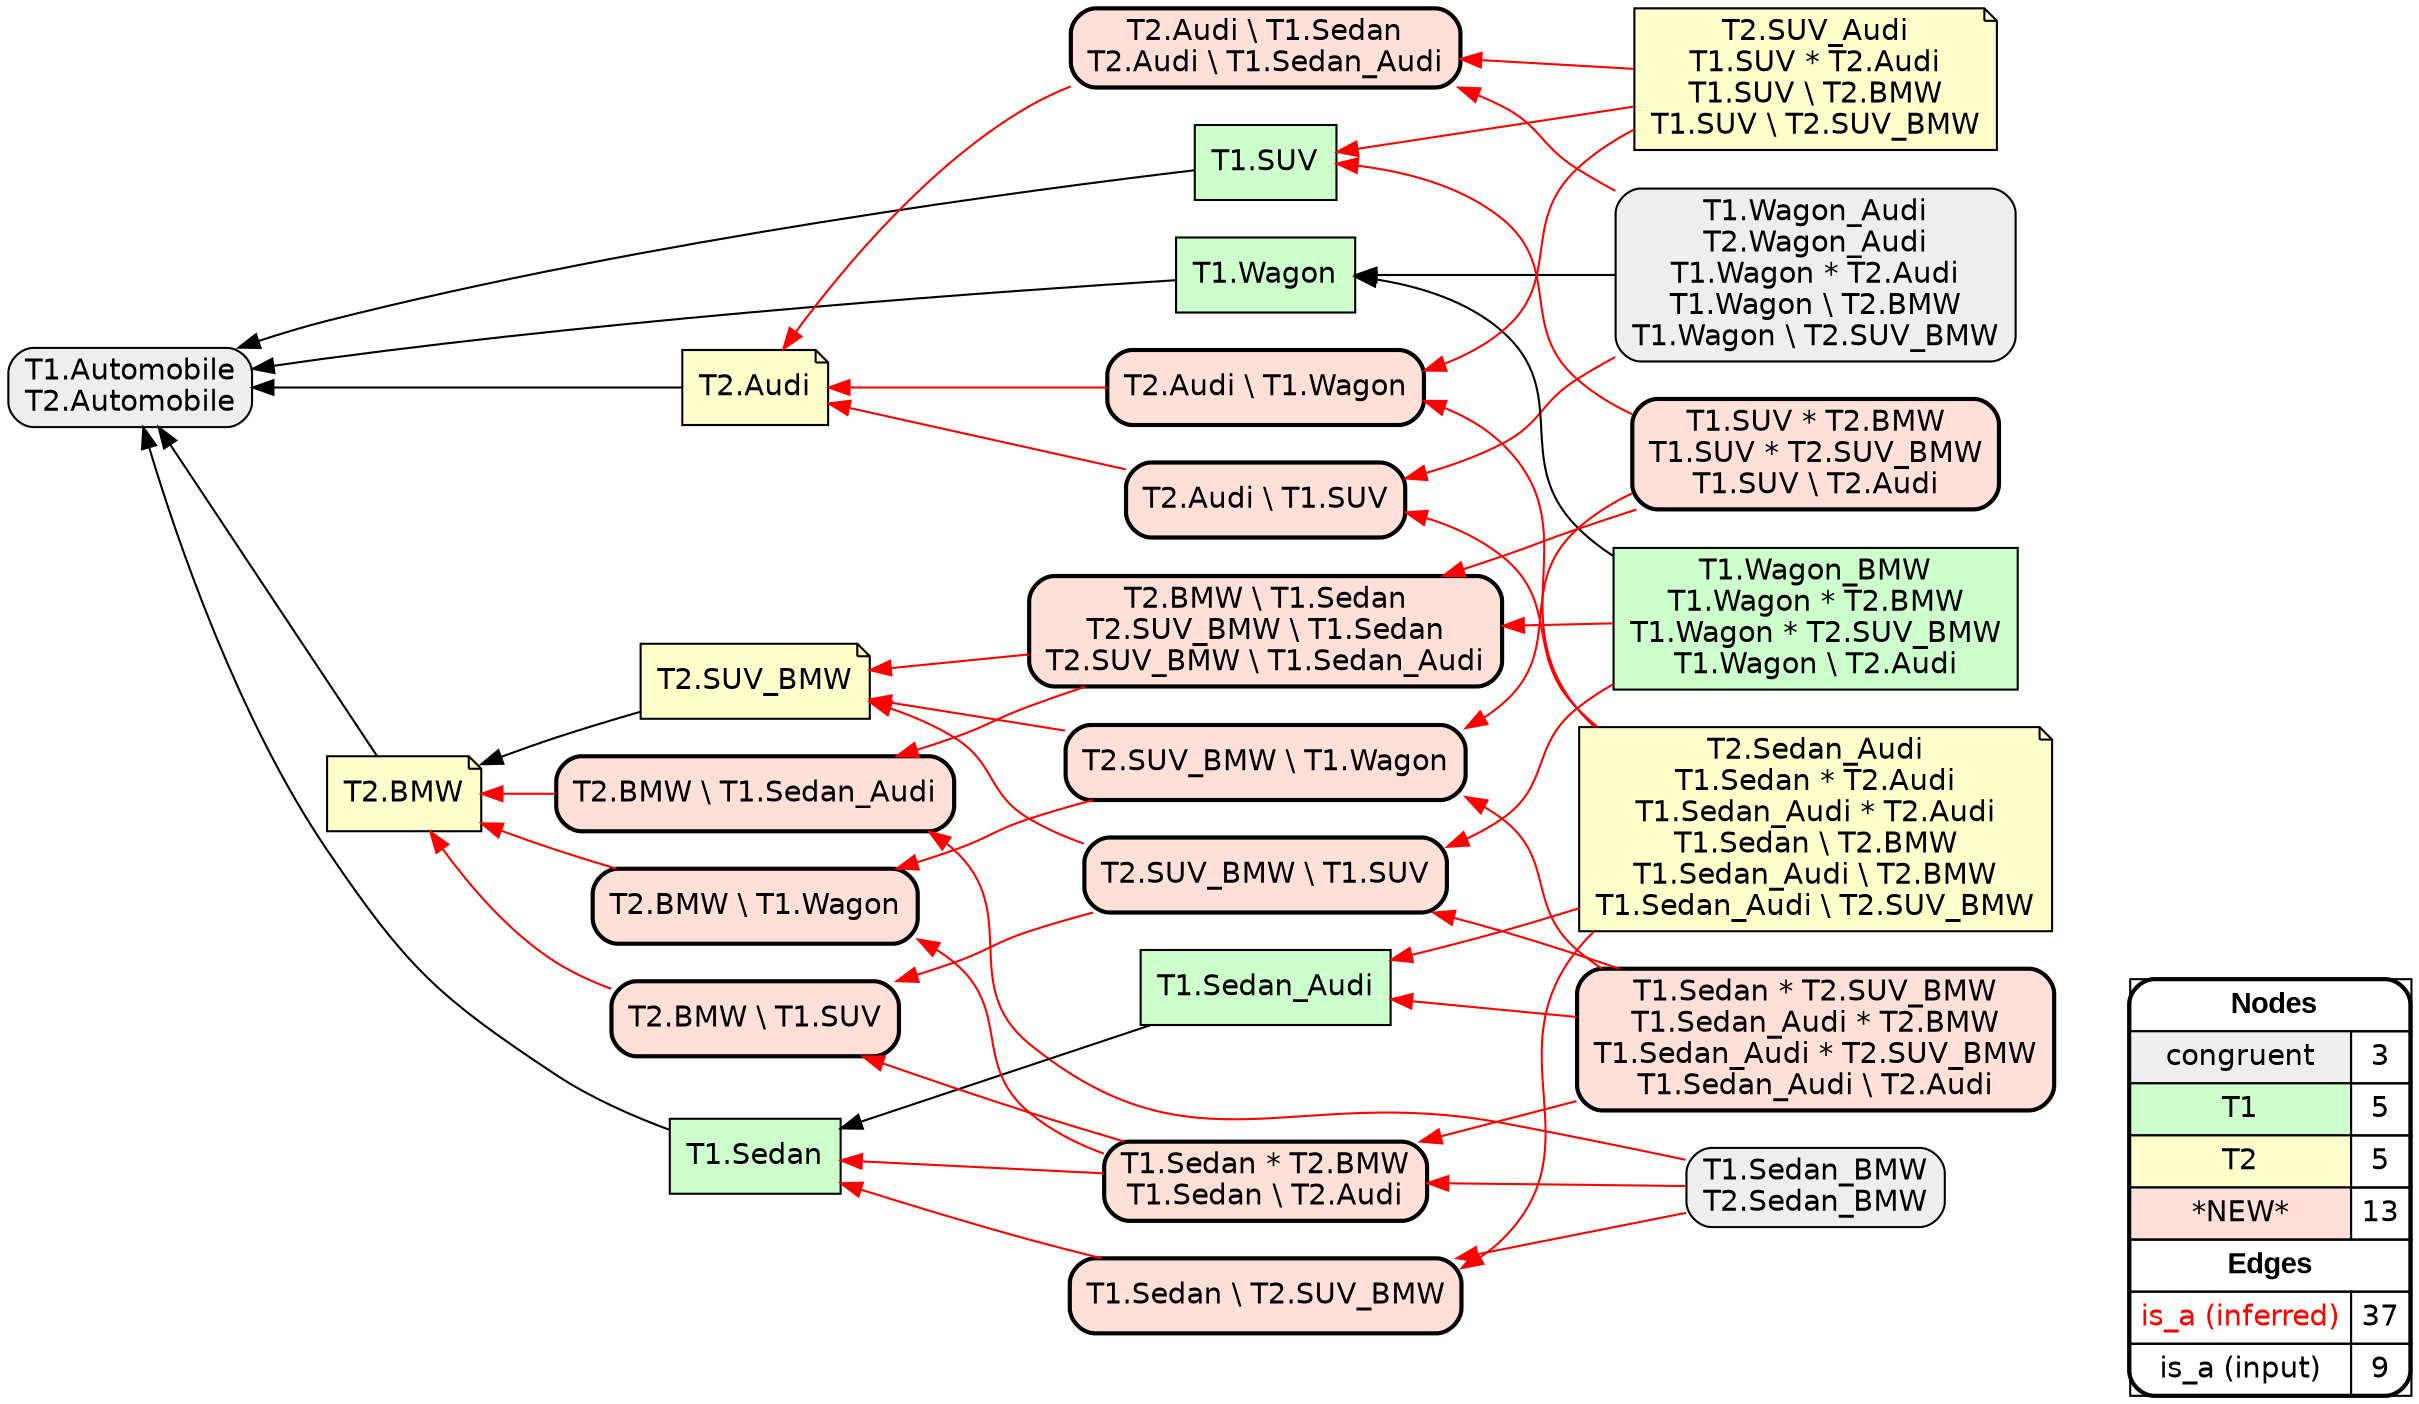 digraph{
rankdir=RL
node[shape=box style="filled,rounded" fillcolor="#EEEEEE" fontname="helvetica"] 
"T1.Automobile\nT2.Automobile"
"T1.Sedan_BMW\nT2.Sedan_BMW"
"T1.Wagon_Audi\nT2.Wagon_Audi\nT1.Wagon * T2.Audi\nT1.Wagon \\ T2.BMW\nT1.Wagon \\ T2.SUV_BMW"
node[shape=box style=filled fillcolor="#CCFFCC" fontname="helvetica"] 
"T1.Wagon"
"T1.Wagon_BMW\nT1.Wagon * T2.BMW\nT1.Wagon * T2.SUV_BMW\nT1.Wagon \\ T2.Audi"
"T1.Sedan_Audi"
"T1.Sedan"
"T1.SUV"
node[shape=note style=filled fillcolor="#FFFFCC" fontname="helvetica"] 
"T2.SUV_BMW"
"T2.SUV_Audi\nT1.SUV * T2.Audi\nT1.SUV \\ T2.BMW\nT1.SUV \\ T2.SUV_BMW"
"T2.BMW"
"T2.Sedan_Audi\nT1.Sedan * T2.Audi\nT1.Sedan_Audi * T2.Audi\nT1.Sedan \\ T2.BMW\nT1.Sedan_Audi \\ T2.BMW\nT1.Sedan_Audi \\ T2.SUV_BMW"
"T2.Audi"
node[shape=box style="filled,rounded,bold" fillcolor="#FFE0D8" fontname="helvetica"] 
"T2.BMW \\ T1.SUV"
"T2.SUV_BMW \\ T1.SUV"
"T1.Sedan * T2.BMW\nT1.Sedan \\ T2.Audi"
"T2.BMW \\ T1.Wagon"
"T1.Sedan * T2.SUV_BMW\nT1.Sedan_Audi * T2.BMW\nT1.Sedan_Audi * T2.SUV_BMW\nT1.Sedan_Audi \\ T2.Audi"
"T2.Audi \\ T1.Sedan\nT2.Audi \\ T1.Sedan_Audi"
"T2.BMW \\ T1.Sedan_Audi"
"T1.SUV * T2.BMW\nT1.SUV * T2.SUV_BMW\nT1.SUV \\ T2.Audi"
"T2.Audi \\ T1.Wagon"
"T2.SUV_BMW \\ T1.Wagon"
"T2.Audi \\ T1.SUV"
"T2.BMW \\ T1.Sedan\nT2.SUV_BMW \\ T1.Sedan\nT2.SUV_BMW \\ T1.Sedan_Audi"
"T1.Sedan \\ T2.SUV_BMW"
edge[arrowhead=normal style=dotted color="#000000" constraint=true penwidth=1]
edge[arrowhead=normal style=solid color="#FF0000" constraint=true penwidth=1]
"T2.BMW \\ T1.Wagon" -> "T2.BMW"
"T1.Sedan_BMW\nT2.Sedan_BMW" -> "T1.Sedan * T2.BMW\nT1.Sedan \\ T2.Audi"
"T2.Sedan_Audi\nT1.Sedan * T2.Audi\nT1.Sedan_Audi * T2.Audi\nT1.Sedan \\ T2.BMW\nT1.Sedan_Audi \\ T2.BMW\nT1.Sedan_Audi \\ T2.SUV_BMW" -> "T2.Audi \\ T1.Wagon"
"T2.SUV_Audi\nT1.SUV * T2.Audi\nT1.SUV \\ T2.BMW\nT1.SUV \\ T2.SUV_BMW" -> "T1.SUV"
"T1.SUV * T2.BMW\nT1.SUV * T2.SUV_BMW\nT1.SUV \\ T2.Audi" -> "T1.SUV"
"T1.Wagon_Audi\nT2.Wagon_Audi\nT1.Wagon * T2.Audi\nT1.Wagon \\ T2.BMW\nT1.Wagon \\ T2.SUV_BMW" -> "T2.Audi \\ T1.SUV"
"T1.SUV * T2.BMW\nT1.SUV * T2.SUV_BMW\nT1.SUV \\ T2.Audi" -> "T2.BMW \\ T1.Sedan\nT2.SUV_BMW \\ T1.Sedan\nT2.SUV_BMW \\ T1.Sedan_Audi"
"T1.Sedan * T2.SUV_BMW\nT1.Sedan_Audi * T2.BMW\nT1.Sedan_Audi * T2.SUV_BMW\nT1.Sedan_Audi \\ T2.Audi" -> "T1.Sedan * T2.BMW\nT1.Sedan \\ T2.Audi"
"T2.BMW \\ T1.Sedan\nT2.SUV_BMW \\ T1.Sedan\nT2.SUV_BMW \\ T1.Sedan_Audi" -> "T2.SUV_BMW"
"T1.Sedan * T2.SUV_BMW\nT1.Sedan_Audi * T2.BMW\nT1.Sedan_Audi * T2.SUV_BMW\nT1.Sedan_Audi \\ T2.Audi" -> "T1.Sedan_Audi"
"T2.SUV_BMW \\ T1.Wagon" -> "T2.BMW \\ T1.Wagon"
"T2.SUV_BMW \\ T1.SUV" -> "T2.BMW \\ T1.SUV"
"T2.BMW \\ T1.Sedan_Audi" -> "T2.BMW"
"T2.SUV_BMW \\ T1.SUV" -> "T2.SUV_BMW"
"T2.BMW \\ T1.SUV" -> "T2.BMW"
"T1.Sedan * T2.BMW\nT1.Sedan \\ T2.Audi" -> "T1.Sedan"
"T1.Sedan * T2.SUV_BMW\nT1.Sedan_Audi * T2.BMW\nT1.Sedan_Audi * T2.SUV_BMW\nT1.Sedan_Audi \\ T2.Audi" -> "T2.SUV_BMW \\ T1.Wagon"
"T1.Sedan \\ T2.SUV_BMW" -> "T1.Sedan"
"T1.Wagon_Audi\nT2.Wagon_Audi\nT1.Wagon * T2.Audi\nT1.Wagon \\ T2.BMW\nT1.Wagon \\ T2.SUV_BMW" -> "T2.Audi \\ T1.Sedan\nT2.Audi \\ T1.Sedan_Audi"
"T1.Sedan * T2.BMW\nT1.Sedan \\ T2.Audi" -> "T2.BMW \\ T1.SUV"
"T1.SUV * T2.BMW\nT1.SUV * T2.SUV_BMW\nT1.SUV \\ T2.Audi" -> "T2.SUV_BMW \\ T1.Wagon"
"T1.Wagon_BMW\nT1.Wagon * T2.BMW\nT1.Wagon * T2.SUV_BMW\nT1.Wagon \\ T2.Audi" -> "T2.SUV_BMW \\ T1.SUV"
"T1.Sedan * T2.BMW\nT1.Sedan \\ T2.Audi" -> "T2.BMW \\ T1.Wagon"
"T2.SUV_Audi\nT1.SUV * T2.Audi\nT1.SUV \\ T2.BMW\nT1.SUV \\ T2.SUV_BMW" -> "T2.Audi \\ T1.Sedan\nT2.Audi \\ T1.Sedan_Audi"
"T2.Sedan_Audi\nT1.Sedan * T2.Audi\nT1.Sedan_Audi * T2.Audi\nT1.Sedan \\ T2.BMW\nT1.Sedan_Audi \\ T2.BMW\nT1.Sedan_Audi \\ T2.SUV_BMW" -> "T1.Sedan_Audi"
"T2.SUV_Audi\nT1.SUV * T2.Audi\nT1.SUV \\ T2.BMW\nT1.SUV \\ T2.SUV_BMW" -> "T2.Audi \\ T1.Wagon"
"T1.Sedan * T2.SUV_BMW\nT1.Sedan_Audi * T2.BMW\nT1.Sedan_Audi * T2.SUV_BMW\nT1.Sedan_Audi \\ T2.Audi" -> "T2.SUV_BMW \\ T1.SUV"
"T2.SUV_BMW \\ T1.Wagon" -> "T2.SUV_BMW"
"T2.Sedan_Audi\nT1.Sedan * T2.Audi\nT1.Sedan_Audi * T2.Audi\nT1.Sedan \\ T2.BMW\nT1.Sedan_Audi \\ T2.BMW\nT1.Sedan_Audi \\ T2.SUV_BMW" -> "T2.Audi \\ T1.SUV"
"T1.Sedan_BMW\nT2.Sedan_BMW" -> "T1.Sedan \\ T2.SUV_BMW"
"T2.Audi \\ T1.SUV" -> "T2.Audi"
"T2.Sedan_Audi\nT1.Sedan * T2.Audi\nT1.Sedan_Audi * T2.Audi\nT1.Sedan \\ T2.BMW\nT1.Sedan_Audi \\ T2.BMW\nT1.Sedan_Audi \\ T2.SUV_BMW" -> "T1.Sedan \\ T2.SUV_BMW"
"T2.BMW \\ T1.Sedan\nT2.SUV_BMW \\ T1.Sedan\nT2.SUV_BMW \\ T1.Sedan_Audi" -> "T2.BMW \\ T1.Sedan_Audi"
"T2.Audi \\ T1.Sedan\nT2.Audi \\ T1.Sedan_Audi" -> "T2.Audi"
"T2.Audi \\ T1.Wagon" -> "T2.Audi"
"T1.Sedan_BMW\nT2.Sedan_BMW" -> "T2.BMW \\ T1.Sedan_Audi"
"T1.Wagon_BMW\nT1.Wagon * T2.BMW\nT1.Wagon * T2.SUV_BMW\nT1.Wagon \\ T2.Audi" -> "T2.BMW \\ T1.Sedan\nT2.SUV_BMW \\ T1.Sedan\nT2.SUV_BMW \\ T1.Sedan_Audi"
edge[arrowhead=normal style=solid color="#000000" constraint=true penwidth=1]
"T1.Sedan_Audi" -> "T1.Sedan"
"T2.Audi" -> "T1.Automobile\nT2.Automobile"
"T1.Wagon_BMW\nT1.Wagon * T2.BMW\nT1.Wagon * T2.SUV_BMW\nT1.Wagon \\ T2.Audi" -> "T1.Wagon"
"T2.BMW" -> "T1.Automobile\nT2.Automobile"
"T1.SUV" -> "T1.Automobile\nT2.Automobile"
"T1.Wagon" -> "T1.Automobile\nT2.Automobile"
"T1.Sedan" -> "T1.Automobile\nT2.Automobile"
"T1.Wagon_Audi\nT2.Wagon_Audi\nT1.Wagon * T2.Audi\nT1.Wagon \\ T2.BMW\nT1.Wagon \\ T2.SUV_BMW" -> "T1.Wagon"
"T2.SUV_BMW" -> "T2.BMW"
node[shape=box] 
{rank=source Legend [fillcolor= white margin=0 label=< 
 <TABLE BORDER="0" CELLBORDER="1" CELLSPACING="0" CELLPADDING="4"> 
<TR> <TD COLSPAN="2"><font face="Arial Black"> Nodes</font></TD> </TR> 
<TR> 
 <TD bgcolor="#EEEEEE" fontname="helvetica">congruent</TD> 
 <TD>3</TD> 
 </TR> 
<TR> 
 <TD bgcolor="#CCFFCC" fontname="helvetica">T1</TD> 
 <TD>5</TD> 
 </TR> 
<TR> 
 <TD bgcolor="#FFFFCC" fontname="helvetica">T2</TD> 
 <TD>5</TD> 
 </TR> 
<TR> 
 <TD bgcolor="#FFE0D8" fontname="helvetica">*NEW*</TD> 
 <TD>13</TD> 
 </TR> 
<TR> <TD COLSPAN="2"><font face = "Arial Black"> Edges </font></TD> </TR> 
<TR> 
 <TD><font color ="#FF0000">is_a (inferred)</font></TD><TD>37</TD>
</TR>
<TR> 
 <TD><font color ="#000000">is_a (input)</font></TD><TD>9</TD>
</TR>
</TABLE> 
 >] } 
}